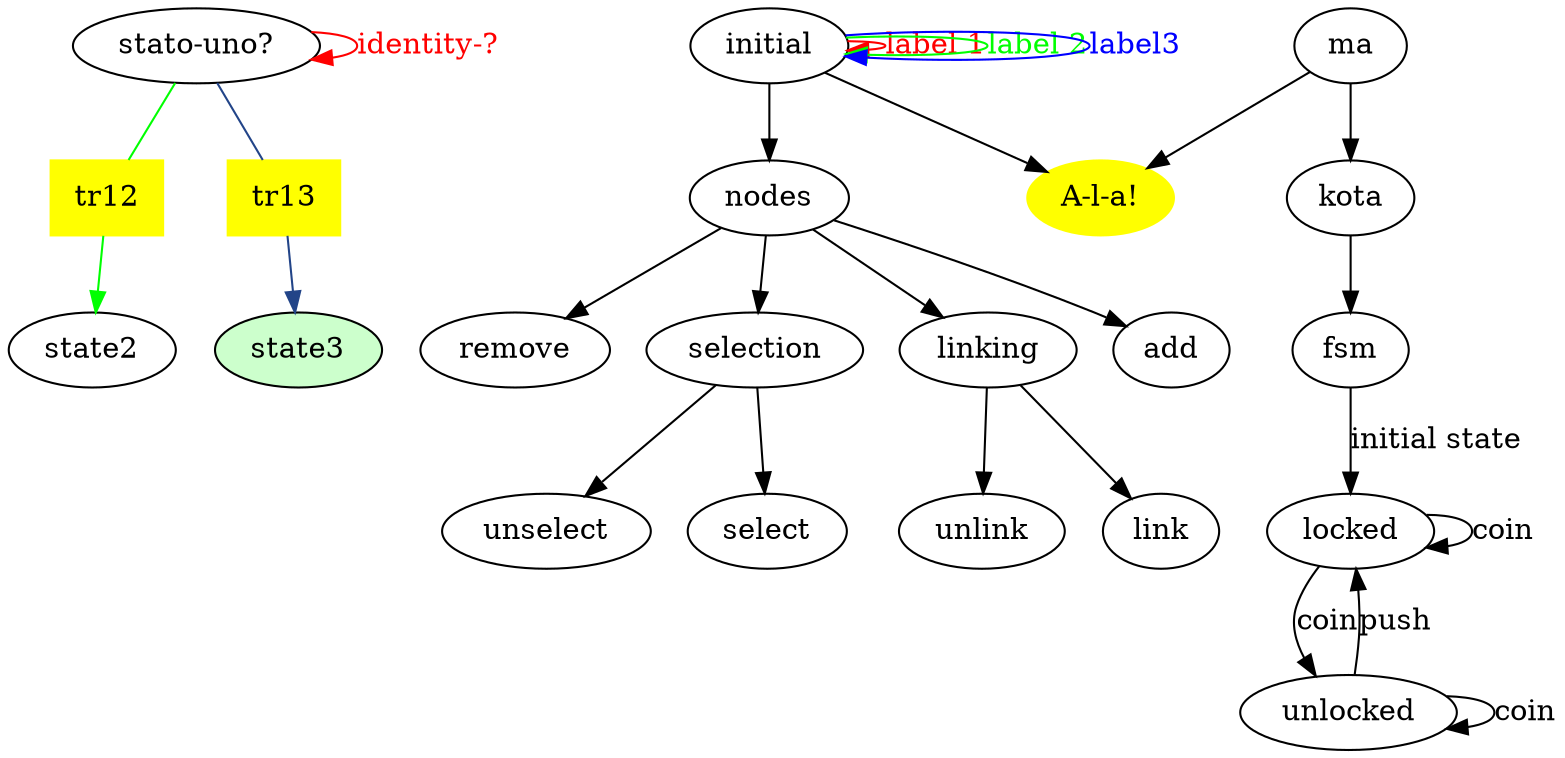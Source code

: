 digraph fm {
        state1 [label="stato-uno?"] //custom label for a node
        state1 -> state1 [label = "identity-?", color=red, fontcolor=red];

        tr12 [shape=box, color=yellow,style=filled];
        state1 -> tr12 [color=green,arrowhead=none];
        tr12 -> state2 [color=green];

        edge [color="#224488"]
        tr13 [shape=box, color=yellow,style=filled];
        state1 -> tr13 [arrowhead=none];
        state3 [shape=ellipse, color=black, style="filled", fillcolor="#CCFFCC"]
        tr13 -> state3;
        edge [color=""]

        initial -> initial [label="label 1", color=red, fontcolor=red];
        initial -> initial [label="label 2", color=green, fontcolor=green];
        initial -> initial [label="label3", color=blue, fontcolor=blue];

        ala [label="A-l-a!", color=yellow,style=filled]
        initial -> ala;
        ma -> ala;
        ma -> kota;
        initial -> nodes;
        nodes -> add;
        nodes -> remove;
        nodes -> selection;
        selection -> select;
        selection -> unselect;
        nodes -> linking;
        linking -> link;
        linking -> unlink;
        /* fsm */
        kota -> fsm;
        fsm -> locked [label="initial state"];
        locked -> locked [label="coin"];
        locked -> unlocked [label="coin"];
        unlocked -> locked [label="push"];
        unlocked -> unlocked [label="coin"];

}
